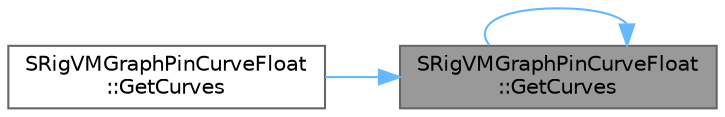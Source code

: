 digraph "SRigVMGraphPinCurveFloat::GetCurves"
{
 // INTERACTIVE_SVG=YES
 // LATEX_PDF_SIZE
  bgcolor="transparent";
  edge [fontname=Helvetica,fontsize=10,labelfontname=Helvetica,labelfontsize=10];
  node [fontname=Helvetica,fontsize=10,shape=box,height=0.2,width=0.4];
  rankdir="RL";
  Node1 [id="Node000001",label="SRigVMGraphPinCurveFloat\l::GetCurves",height=0.2,width=0.4,color="gray40", fillcolor="grey60", style="filled", fontcolor="black",tooltip="FCurveOwnerInterface interface."];
  Node1 -> Node1 [id="edge1_Node000001_Node000001",dir="back",color="steelblue1",style="solid",tooltip=" "];
  Node1 -> Node2 [id="edge2_Node000001_Node000002",dir="back",color="steelblue1",style="solid",tooltip=" "];
  Node2 [id="Node000002",label="SRigVMGraphPinCurveFloat\l::GetCurves",height=0.2,width=0.4,color="grey40", fillcolor="white", style="filled",URL="$dd/d01/classSRigVMGraphPinCurveFloat.html#a384c59ebf4b53df7a0f108fd9e880727",tooltip="Returns set of curves to query."];
}
